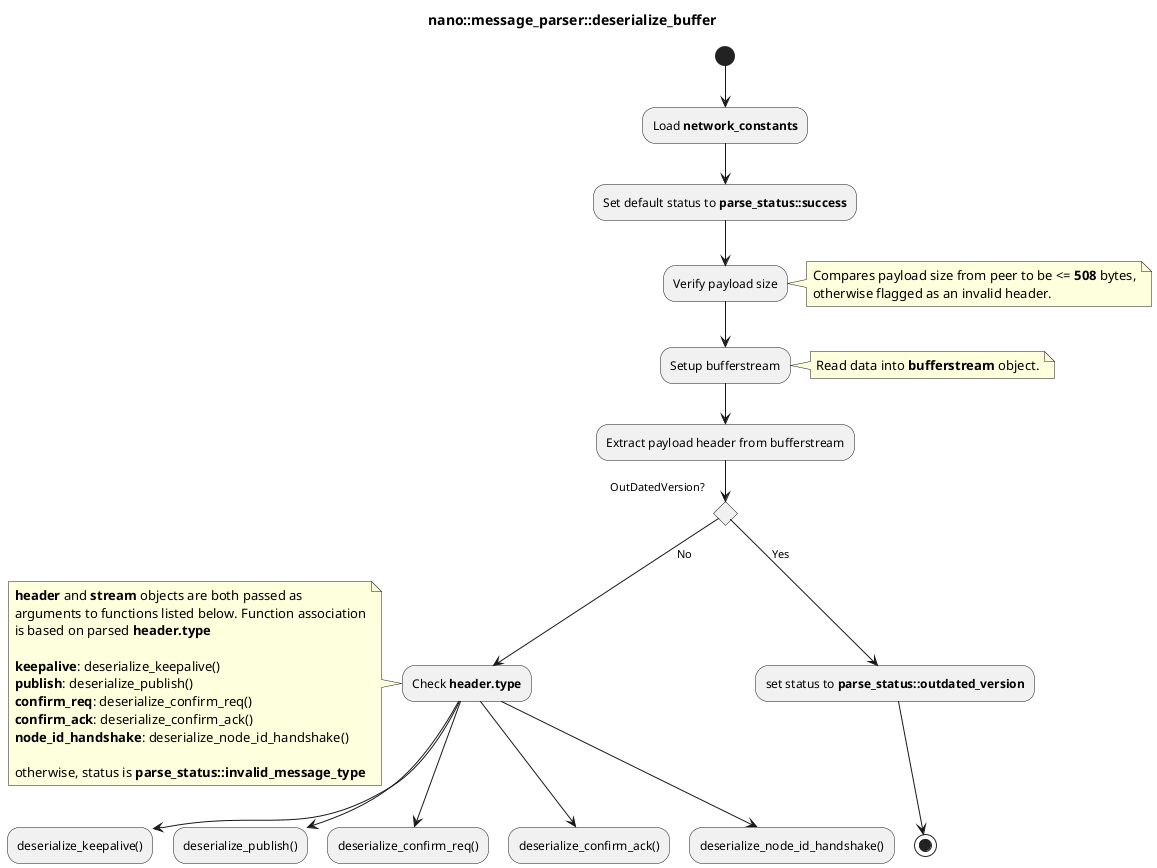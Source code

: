 @startuml

title nano::message_parser::deserialize_buffer

(*)--> Load **network_constants**
--> Set default status to **parse_status::success**
--> Verify payload size

note right
Compares payload size from peer to be <= **508** bytes,
otherwise flagged as an invalid header.
end note

--> Setup bufferstream
note right
Read data into **bufferstream** object.
end note

--> Extract payload header from bufferstream
if OutDatedVersion?
-->[Yes] set status to **parse_status::outdated_version**
-->(*)
else
-->[No] Check **header.type**
note left
**header** and **stream** objects are both passed as
arguments to functions listed below. Function association
is based on parsed **header.type**

**keepalive**: deserialize_keepalive()
**publish**: deserialize_publish()
**confirm_req**: deserialize_confirm_req()
**confirm_ack**: deserialize_confirm_ack()
**node_id_handshake**: deserialize_node_id_handshake()

otherwise, status is **parse_status::invalid_message_type**
end note
 "Check **header.type**" --> deserialize_keepalive()
 "Check **header.type**" --> deserialize_publish()
 "Check **header.type**" --> deserialize_confirm_req()
 "Check **header.type**" --> deserialize_confirm_ack()
 "Check **header.type**" --> deserialize_node_id_handshake()
end if

@enduml
